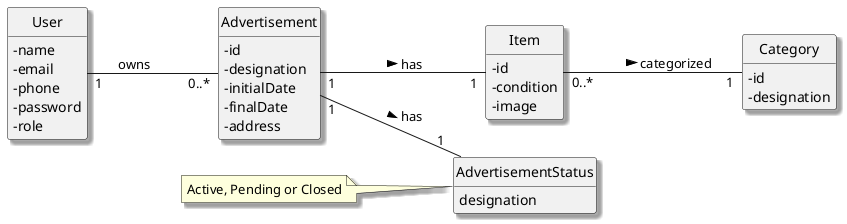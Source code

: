 @startuml
skinparam monochrome false
skinparam packageStyle rectangle
skinparam shadowing true
left to right direction
skinparam classAttributeIconSize 0
hide circle
hide methods

class User {
    - name
    - email
    - phone
    - password
    - role
}

class Category {
    - id
    - designation
}

class Item {
    - id
    - condition
    - image
}

class Advertisement {
    - id
    - designation
    - initialDate
    - finalDate
    - address
}

enum AdvertisementStatus {
    designation
}

note left of AdvertisementStatus
Active, Pending or Closed
endnote

' --- Associações ---
User "1" -- "0..*" Advertisement : owns
Advertisement "1" -- "1" Item : has >
Item "0..*" -- "1" Category: categorized >
Advertisement "1" -- "1" AdvertisementStatus: has >
@enduml